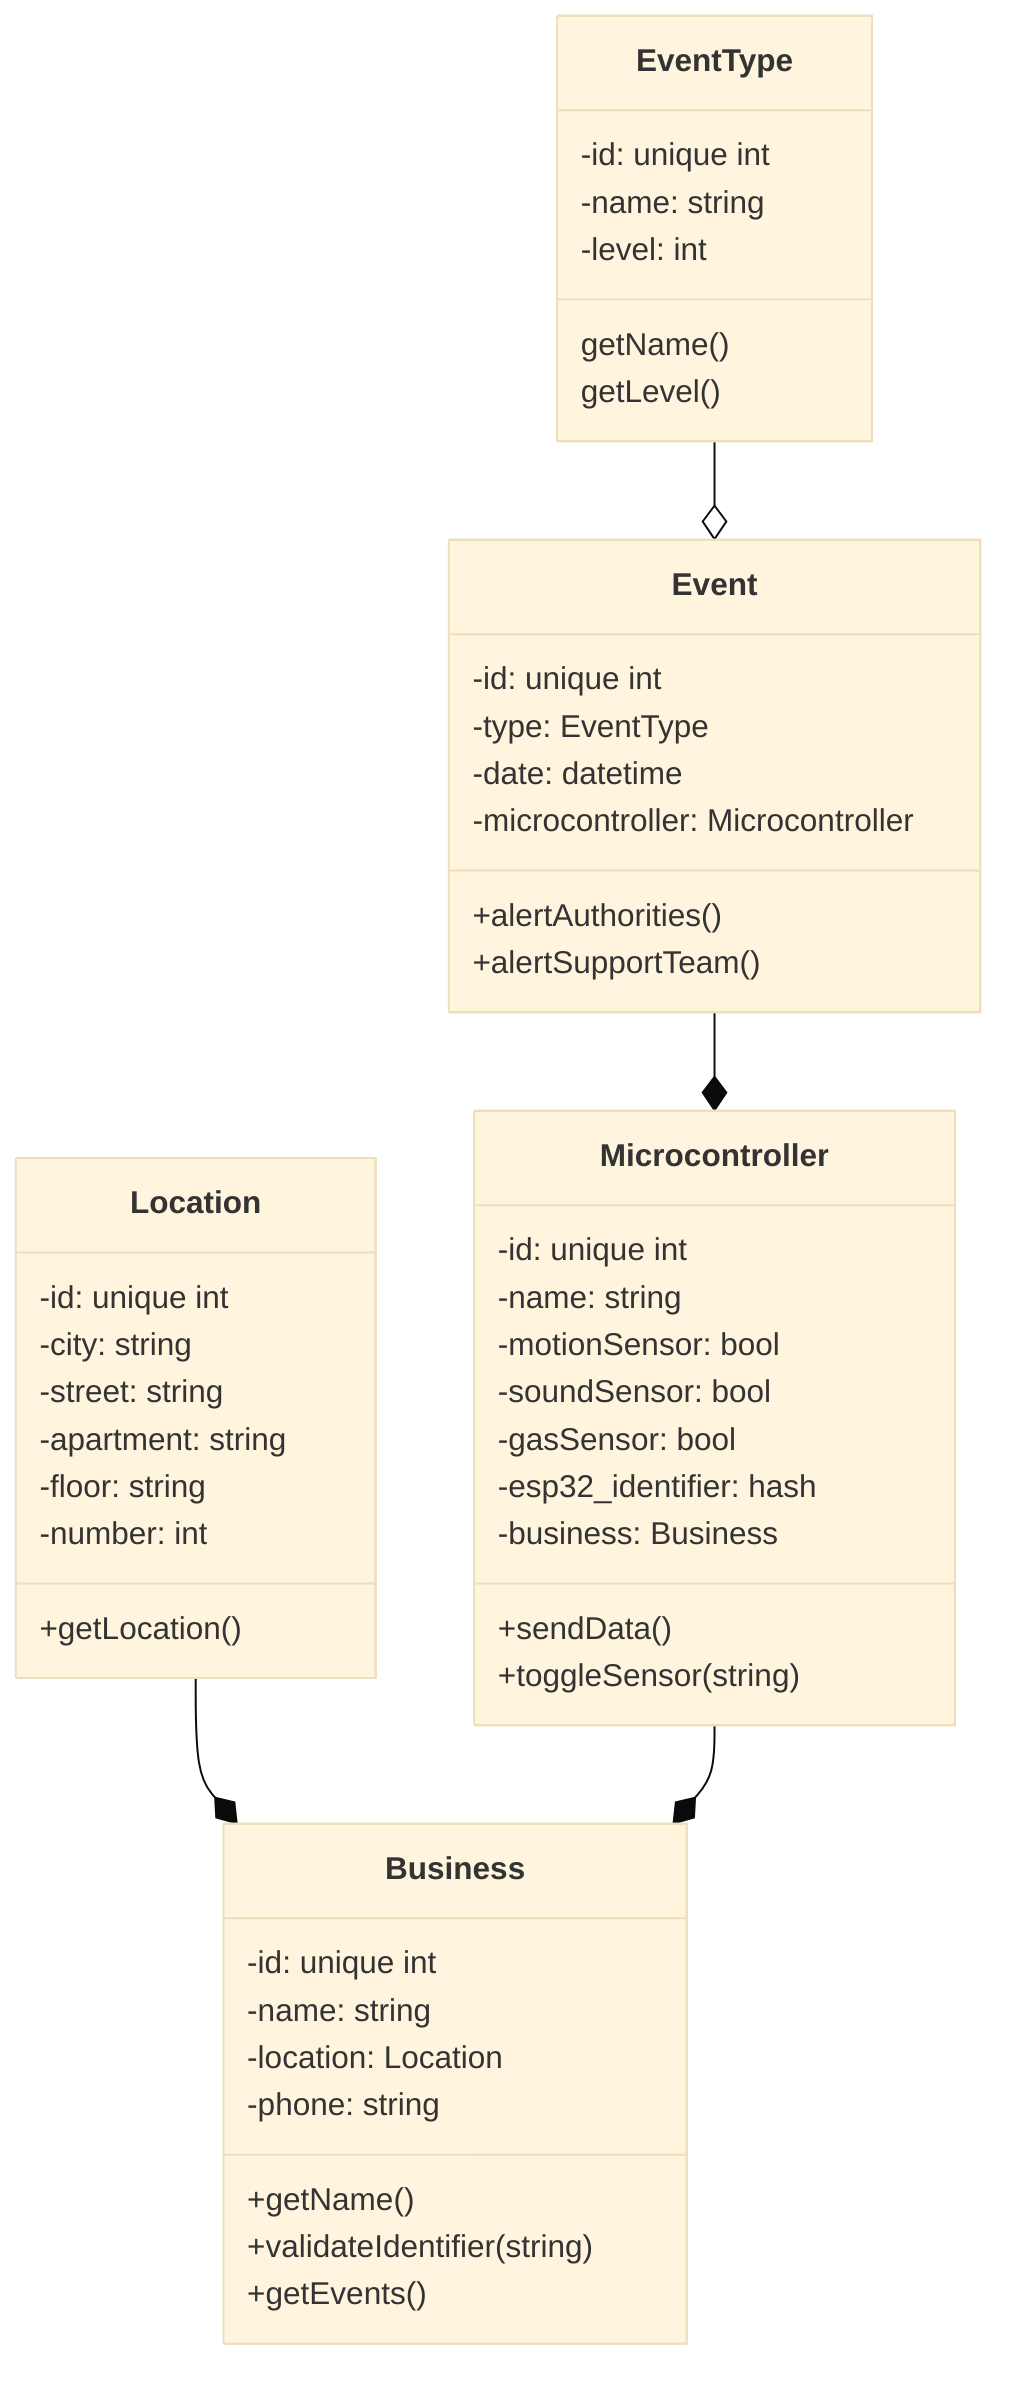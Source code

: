 ---
config:
  theme: base
---
classDiagram
    class Location {
        -id: unique int
        -city: string
        -street: string
        -apartment: string
        -floor: string
        -number: int
        +getLocation()
    }
    class Microcontroller {
        -id: unique int
        -name: string
        -motionSensor: bool
        -soundSensor: bool
        -gasSensor: bool
        -esp32_identifier: hash
        -business: Business
        +sendData()
        +toggleSensor(string)
    }
    class Business {
        -id: unique int
        -name: string
        -location: Location
        -phone: string
        +getName()
        +validateIdentifier(string)
        +getEvents()
    }
    Location --* Business
    class EventType {
        -id: unique int
        -name: string
        -level: int
        getName()
        getLevel()
    }
    class Event {
        -id: unique int
        -type: EventType
        -date: datetime
        -microcontroller: Microcontroller
        +alertAuthorities()
        +alertSupportTeam()
    }
    EventType --o Event
    Event --* Microcontroller
    Microcontroller --* Business